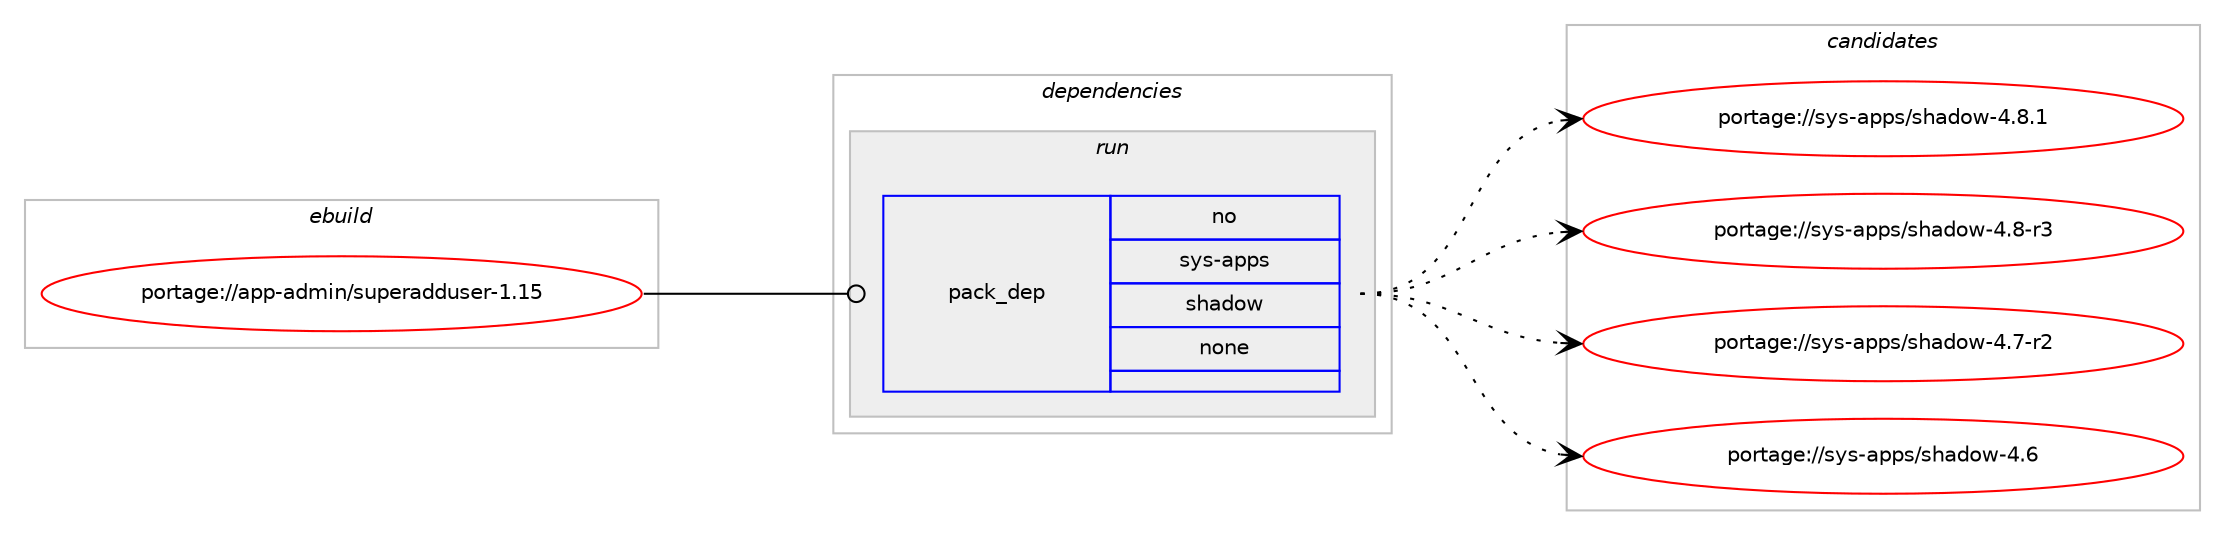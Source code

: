 digraph prolog {

# *************
# Graph options
# *************

newrank=true;
concentrate=true;
compound=true;
graph [rankdir=LR,fontname=Helvetica,fontsize=10,ranksep=1.5];#, ranksep=2.5, nodesep=0.2];
edge  [arrowhead=vee];
node  [fontname=Helvetica,fontsize=10];

# **********
# The ebuild
# **********

subgraph cluster_leftcol {
color=gray;
rank=same;
label=<<i>ebuild</i>>;
id [label="portage://app-admin/superadduser-1.15", color=red, width=4, href="../app-admin/superadduser-1.15.svg"];
}

# ****************
# The dependencies
# ****************

subgraph cluster_midcol {
color=gray;
label=<<i>dependencies</i>>;
subgraph cluster_compile {
fillcolor="#eeeeee";
style=filled;
label=<<i>compile</i>>;
}
subgraph cluster_compileandrun {
fillcolor="#eeeeee";
style=filled;
label=<<i>compile and run</i>>;
}
subgraph cluster_run {
fillcolor="#eeeeee";
style=filled;
label=<<i>run</i>>;
subgraph pack1181 {
dependency1636 [label=<<TABLE BORDER="0" CELLBORDER="1" CELLSPACING="0" CELLPADDING="4" WIDTH="220"><TR><TD ROWSPAN="6" CELLPADDING="30">pack_dep</TD></TR><TR><TD WIDTH="110">no</TD></TR><TR><TD>sys-apps</TD></TR><TR><TD>shadow</TD></TR><TR><TD>none</TD></TR><TR><TD></TD></TR></TABLE>>, shape=none, color=blue];
}
id:e -> dependency1636:w [weight=20,style="solid",arrowhead="odot"];
}
}

# **************
# The candidates
# **************

subgraph cluster_choices {
rank=same;
color=gray;
label=<<i>candidates</i>>;

subgraph choice1181 {
color=black;
nodesep=1;
choice11512111545971121121154711510497100111119455246564649 [label="portage://sys-apps/shadow-4.8.1", color=red, width=4,href="../sys-apps/shadow-4.8.1.svg"];
choice11512111545971121121154711510497100111119455246564511451 [label="portage://sys-apps/shadow-4.8-r3", color=red, width=4,href="../sys-apps/shadow-4.8-r3.svg"];
choice11512111545971121121154711510497100111119455246554511450 [label="portage://sys-apps/shadow-4.7-r2", color=red, width=4,href="../sys-apps/shadow-4.7-r2.svg"];
choice1151211154597112112115471151049710011111945524654 [label="portage://sys-apps/shadow-4.6", color=red, width=4,href="../sys-apps/shadow-4.6.svg"];
dependency1636:e -> choice11512111545971121121154711510497100111119455246564649:w [style=dotted,weight="100"];
dependency1636:e -> choice11512111545971121121154711510497100111119455246564511451:w [style=dotted,weight="100"];
dependency1636:e -> choice11512111545971121121154711510497100111119455246554511450:w [style=dotted,weight="100"];
dependency1636:e -> choice1151211154597112112115471151049710011111945524654:w [style=dotted,weight="100"];
}
}

}
